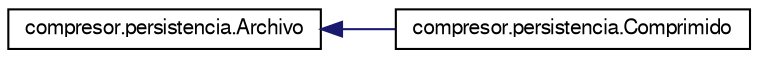 digraph "Representación gráfica de la clase"
{
  edge [fontname="FreeSans",fontsize="10",labelfontname="FreeSans",labelfontsize="10"];
  node [fontname="FreeSans",fontsize="10",shape=record];
  rankdir="LR";
  Node0 [label="compresor.persistencia.Archivo",height=0.2,width=0.4,color="black", fillcolor="white", style="filled",URL="$classcompresor_1_1persistencia_1_1_archivo.html",tooltip="Estructura y métodos de un archivo. "];
  Node0 -> Node1 [dir="back",color="midnightblue",fontsize="10",style="solid",fontname="FreeSans"];
  Node1 [label="compresor.persistencia.Comprimido",height=0.2,width=0.4,color="black", fillcolor="white", style="filled",URL="$classcompresor_1_1persistencia_1_1_comprimido.html",tooltip="Estructura y métodos de un archivo comprimido. "];
}
